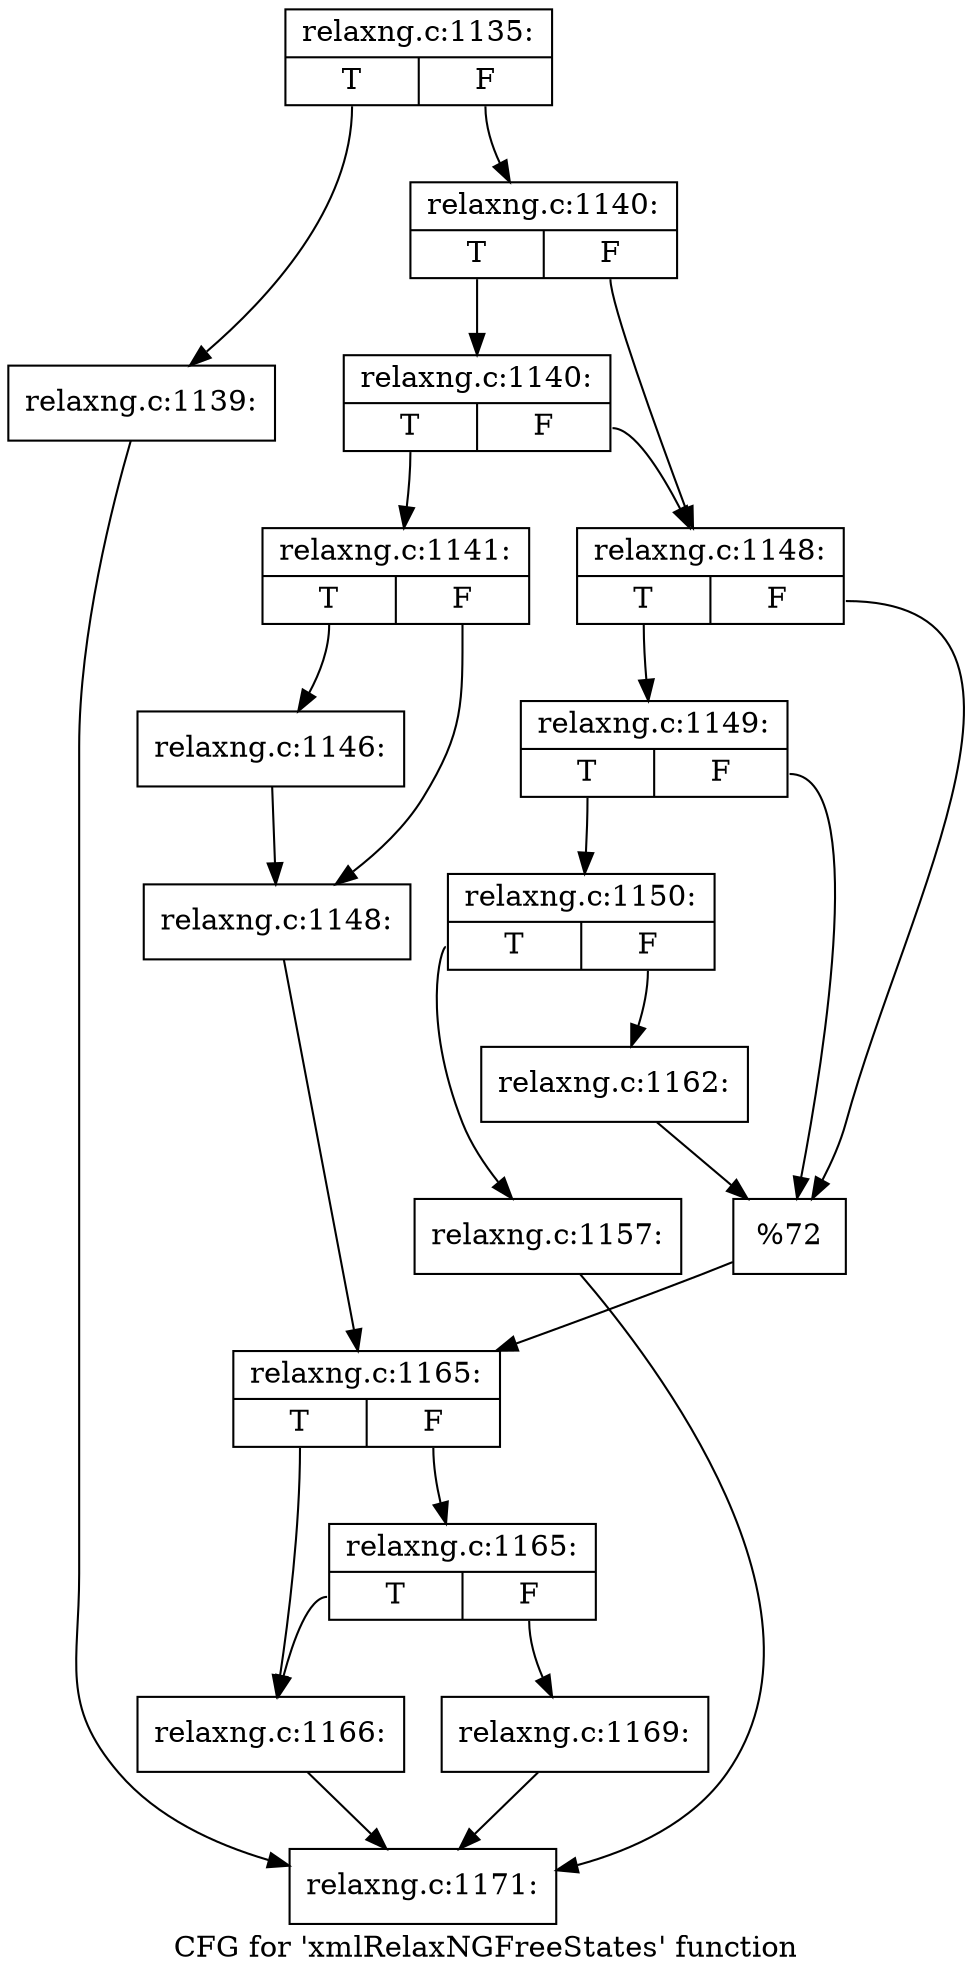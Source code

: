 digraph "CFG for 'xmlRelaxNGFreeStates' function" {
	label="CFG for 'xmlRelaxNGFreeStates' function";

	Node0x4046710 [shape=record,label="{relaxng.c:1135:|{<s0>T|<s1>F}}"];
	Node0x4046710:s0 -> Node0x40439a0;
	Node0x4046710:s1 -> Node0x40439f0;
	Node0x40439a0 [shape=record,label="{relaxng.c:1139:}"];
	Node0x40439a0 -> Node0x404bd90;
	Node0x40439f0 [shape=record,label="{relaxng.c:1140:|{<s0>T|<s1>F}}"];
	Node0x40439f0:s0 -> Node0x40479d0;
	Node0x40439f0:s1 -> Node0x4047980;
	Node0x40479d0 [shape=record,label="{relaxng.c:1140:|{<s0>T|<s1>F}}"];
	Node0x40479d0:s0 -> Node0x40478e0;
	Node0x40479d0:s1 -> Node0x4047980;
	Node0x40478e0 [shape=record,label="{relaxng.c:1141:|{<s0>T|<s1>F}}"];
	Node0x40478e0:s0 -> Node0x4048bd0;
	Node0x40478e0:s1 -> Node0x4048c20;
	Node0x4048bd0 [shape=record,label="{relaxng.c:1146:}"];
	Node0x4048bd0 -> Node0x4048c20;
	Node0x4048c20 [shape=record,label="{relaxng.c:1148:}"];
	Node0x4048c20 -> Node0x4047930;
	Node0x4047980 [shape=record,label="{relaxng.c:1148:|{<s0>T|<s1>F}}"];
	Node0x4047980:s0 -> Node0x4049630;
	Node0x4047980:s1 -> Node0x40495e0;
	Node0x4049630 [shape=record,label="{relaxng.c:1149:|{<s0>T|<s1>F}}"];
	Node0x4049630:s0 -> Node0x4049590;
	Node0x4049630:s1 -> Node0x40495e0;
	Node0x4049590 [shape=record,label="{relaxng.c:1150:|{<s0>T|<s1>F}}"];
	Node0x4049590:s0 -> Node0x404a9f0;
	Node0x4049590:s1 -> Node0x404aa40;
	Node0x404a9f0 [shape=record,label="{relaxng.c:1157:}"];
	Node0x404a9f0 -> Node0x404bd90;
	Node0x404aa40 [shape=record,label="{relaxng.c:1162:}"];
	Node0x404aa40 -> Node0x40495e0;
	Node0x40495e0 [shape=record,label="{%72}"];
	Node0x40495e0 -> Node0x4047930;
	Node0x4047930 [shape=record,label="{relaxng.c:1165:|{<s0>T|<s1>F}}"];
	Node0x4047930:s0 -> Node0x404bd40;
	Node0x4047930:s1 -> Node0x404be30;
	Node0x404be30 [shape=record,label="{relaxng.c:1165:|{<s0>T|<s1>F}}"];
	Node0x404be30:s0 -> Node0x404bd40;
	Node0x404be30:s1 -> Node0x404bde0;
	Node0x404bd40 [shape=record,label="{relaxng.c:1166:}"];
	Node0x404bd40 -> Node0x404bd90;
	Node0x404bde0 [shape=record,label="{relaxng.c:1169:}"];
	Node0x404bde0 -> Node0x404bd90;
	Node0x404bd90 [shape=record,label="{relaxng.c:1171:}"];
}
